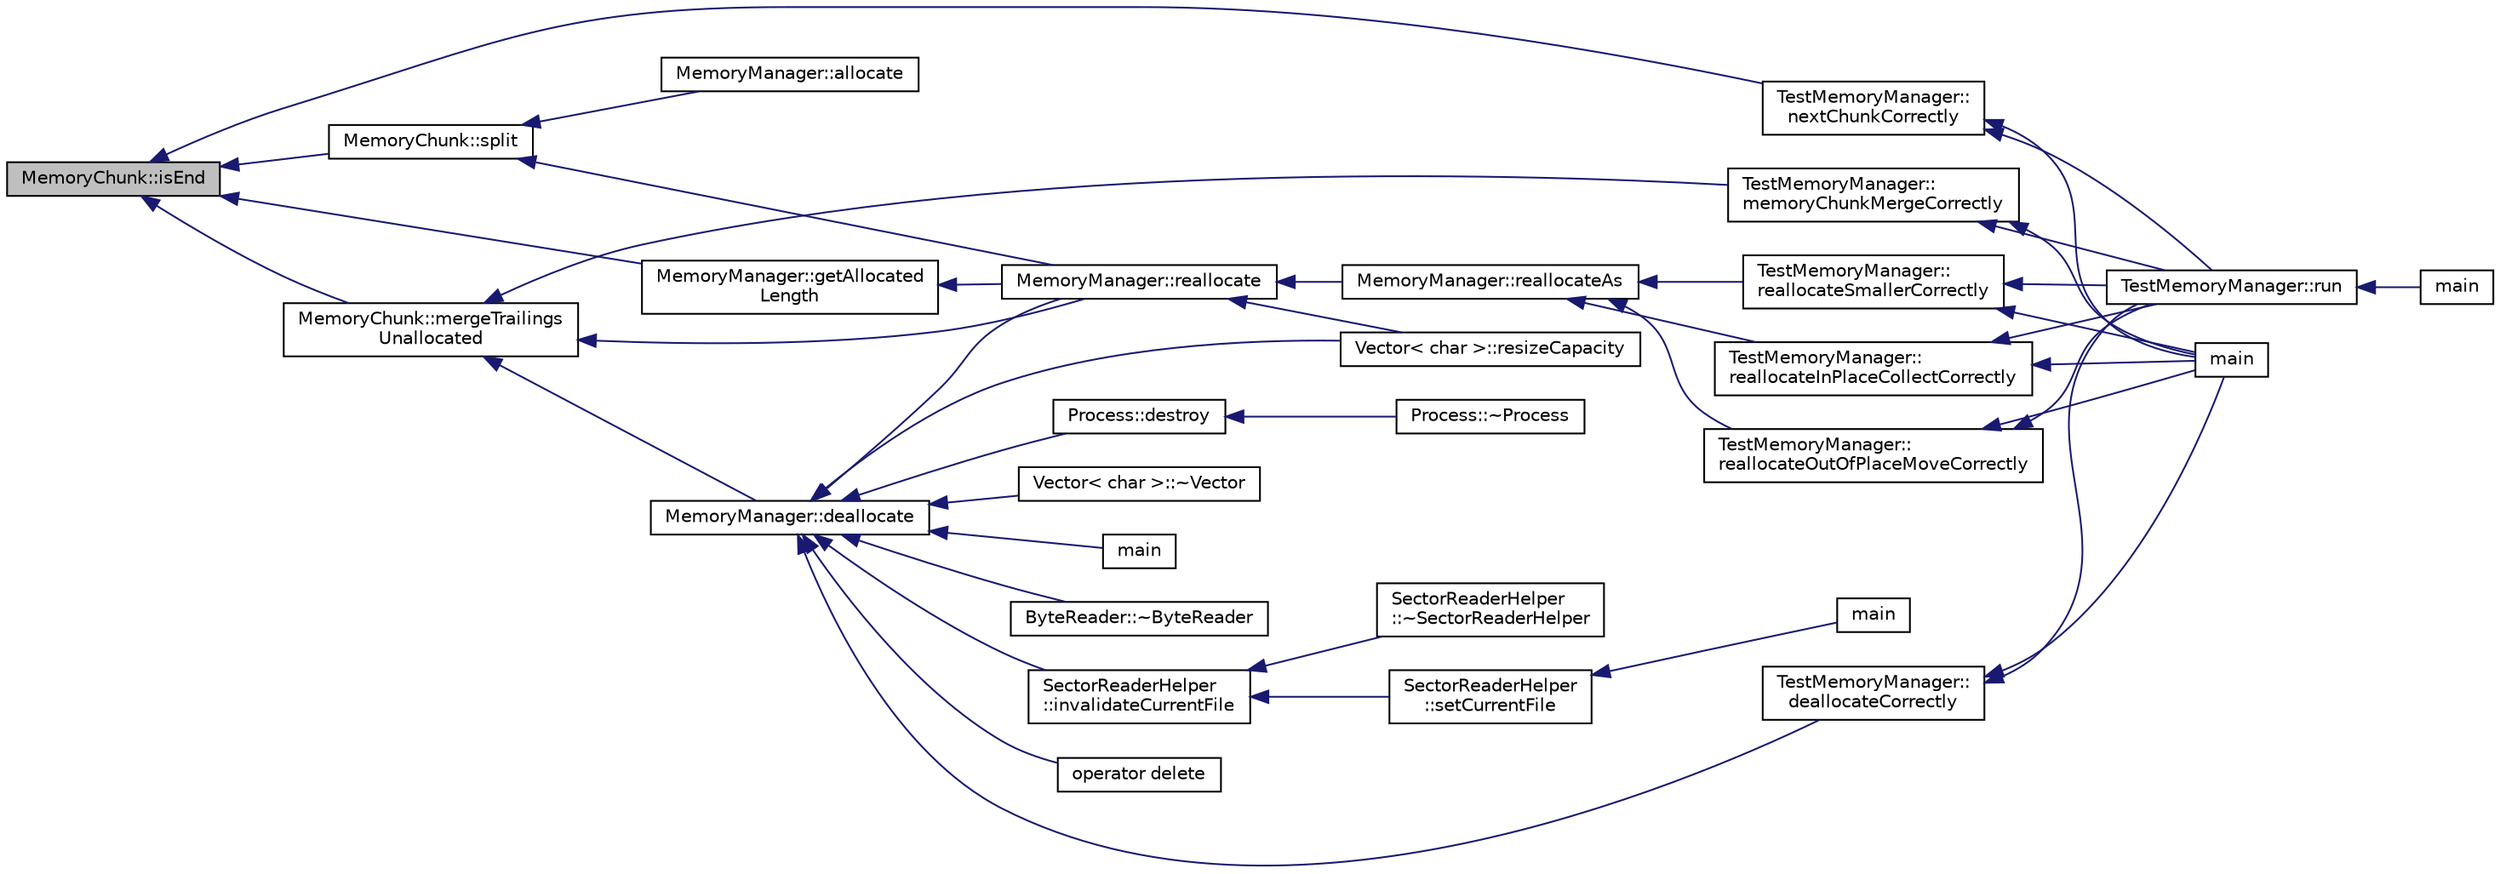 digraph "MemoryChunk::isEnd"
{
  edge [fontname="Helvetica",fontsize="10",labelfontname="Helvetica",labelfontsize="10"];
  node [fontname="Helvetica",fontsize="10",shape=record];
  rankdir="LR";
  Node160 [label="MemoryChunk::isEnd",height=0.2,width=0.4,color="black", fillcolor="grey75", style="filled", fontcolor="black"];
  Node160 -> Node161 [dir="back",color="midnightblue",fontsize="10",style="solid",fontname="Helvetica"];
  Node161 [label="MemoryChunk::split",height=0.2,width=0.4,color="black", fillcolor="white", style="filled",URL="$d4/d1d/class_memory_chunk.html#ae261e5561acf5a4e3c591b6b49e6a3bf"];
  Node161 -> Node162 [dir="back",color="midnightblue",fontsize="10",style="solid",fontname="Helvetica"];
  Node162 [label="MemoryManager::allocate",height=0.2,width=0.4,color="black", fillcolor="white", style="filled",URL="$d7/dff/class_memory_manager.html#a7a9a1ed8aa2df2885d4567eb7d18805a"];
  Node161 -> Node163 [dir="back",color="midnightblue",fontsize="10",style="solid",fontname="Helvetica"];
  Node163 [label="MemoryManager::reallocate",height=0.2,width=0.4,color="black", fillcolor="white", style="filled",URL="$d7/dff/class_memory_manager.html#a17da19580dc9a1c21d4d1a6ca6674f6b"];
  Node163 -> Node164 [dir="back",color="midnightblue",fontsize="10",style="solid",fontname="Helvetica"];
  Node164 [label="Vector\< char \>::resizeCapacity",height=0.2,width=0.4,color="black", fillcolor="white", style="filled",URL="$d5/db2/class_vector.html#a2200dde3c6beb2f84f3dbd0e6bb104f3"];
  Node163 -> Node165 [dir="back",color="midnightblue",fontsize="10",style="solid",fontname="Helvetica"];
  Node165 [label="MemoryManager::reallocateAs",height=0.2,width=0.4,color="black", fillcolor="white", style="filled",URL="$d7/dff/class_memory_manager.html#a8b00309605d94f159b1a9b4a1b63e15f"];
  Node165 -> Node166 [dir="back",color="midnightblue",fontsize="10",style="solid",fontname="Helvetica"];
  Node166 [label="TestMemoryManager::\lreallocateSmallerCorrectly",height=0.2,width=0.4,color="black", fillcolor="white", style="filled",URL="$de/d58/class_test_memory_manager.html#ab9473b249acedd81d0adbdacc5aafa51"];
  Node166 -> Node167 [dir="back",color="midnightblue",fontsize="10",style="solid",fontname="Helvetica"];
  Node167 [label="main",height=0.2,width=0.4,color="black", fillcolor="white", style="filled",URL="$d4/d12/zcu102_2crt0_8cpp.html#ae66f6b31b5ad750f1fe042a706a4e3d4"];
  Node166 -> Node168 [dir="back",color="midnightblue",fontsize="10",style="solid",fontname="Helvetica"];
  Node168 [label="TestMemoryManager::run",height=0.2,width=0.4,color="black", fillcolor="white", style="filled",URL="$de/d58/class_test_memory_manager.html#acd87b90b4159195484f49ac1aad0b839"];
  Node168 -> Node169 [dir="back",color="midnightblue",fontsize="10",style="solid",fontname="Helvetica"];
  Node169 [label="main",height=0.2,width=0.4,color="black", fillcolor="white", style="filled",URL="$d1/d40/main__debug___pid_manager_8cpp.html#ae66f6b31b5ad750f1fe042a706a4e3d4"];
  Node165 -> Node170 [dir="back",color="midnightblue",fontsize="10",style="solid",fontname="Helvetica"];
  Node170 [label="TestMemoryManager::\lreallocateInPlaceCollectCorrectly",height=0.2,width=0.4,color="black", fillcolor="white", style="filled",URL="$de/d58/class_test_memory_manager.html#a234bf5990122de78b826e431d3c79292"];
  Node170 -> Node167 [dir="back",color="midnightblue",fontsize="10",style="solid",fontname="Helvetica"];
  Node170 -> Node168 [dir="back",color="midnightblue",fontsize="10",style="solid",fontname="Helvetica"];
  Node165 -> Node171 [dir="back",color="midnightblue",fontsize="10",style="solid",fontname="Helvetica"];
  Node171 [label="TestMemoryManager::\lreallocateOutOfPlaceMoveCorrectly",height=0.2,width=0.4,color="black", fillcolor="white", style="filled",URL="$de/d58/class_test_memory_manager.html#aa4c425d3295118b3bcda6b968386a8d6"];
  Node171 -> Node167 [dir="back",color="midnightblue",fontsize="10",style="solid",fontname="Helvetica"];
  Node171 -> Node168 [dir="back",color="midnightblue",fontsize="10",style="solid",fontname="Helvetica"];
  Node160 -> Node172 [dir="back",color="midnightblue",fontsize="10",style="solid",fontname="Helvetica"];
  Node172 [label="MemoryChunk::mergeTrailings\lUnallocated",height=0.2,width=0.4,color="black", fillcolor="white", style="filled",URL="$d4/d1d/class_memory_chunk.html#aaa4324b78e79aaf3c4ec5062d0bddba4"];
  Node172 -> Node173 [dir="back",color="midnightblue",fontsize="10",style="solid",fontname="Helvetica"];
  Node173 [label="MemoryManager::deallocate",height=0.2,width=0.4,color="black", fillcolor="white", style="filled",URL="$d7/dff/class_memory_manager.html#a41a3c946c368918bdb6e4b441080fb8b"];
  Node173 -> Node174 [dir="back",color="midnightblue",fontsize="10",style="solid",fontname="Helvetica"];
  Node174 [label="Vector\< char \>::~Vector",height=0.2,width=0.4,color="black", fillcolor="white", style="filled",URL="$d5/db2/class_vector.html#afd524fac19e6d3d69db5198ffe2952b0"];
  Node173 -> Node164 [dir="back",color="midnightblue",fontsize="10",style="solid",fontname="Helvetica"];
  Node173 -> Node175 [dir="back",color="midnightblue",fontsize="10",style="solid",fontname="Helvetica"];
  Node175 [label="main",height=0.2,width=0.4,color="black", fillcolor="white", style="filled",URL="$db/db2/user__main__hello__kernel_8cpp.html#ae66f6b31b5ad750f1fe042a706a4e3d4"];
  Node173 -> Node176 [dir="back",color="midnightblue",fontsize="10",style="solid",fontname="Helvetica"];
  Node176 [label="ByteReader::~ByteReader",height=0.2,width=0.4,color="black", fillcolor="white", style="filled",URL="$d7/d5d/class_byte_reader.html#ab3c122f94d4e4ea822bfccac39e614ad"];
  Node173 -> Node177 [dir="back",color="midnightblue",fontsize="10",style="solid",fontname="Helvetica"];
  Node177 [label="SectorReaderHelper\l::invalidateCurrentFile",height=0.2,width=0.4,color="black", fillcolor="white", style="filled",URL="$d4/d91/class_sector_reader_helper.html#a9812ce5e4e9988850be23a64e8839997"];
  Node177 -> Node178 [dir="back",color="midnightblue",fontsize="10",style="solid",fontname="Helvetica"];
  Node178 [label="SectorReaderHelper\l::~SectorReaderHelper",height=0.2,width=0.4,color="black", fillcolor="white", style="filled",URL="$d4/d91/class_sector_reader_helper.html#a473f9dfa0e88e0e97de37dc7745cd314"];
  Node177 -> Node179 [dir="back",color="midnightblue",fontsize="10",style="solid",fontname="Helvetica"];
  Node179 [label="SectorReaderHelper\l::setCurrentFile",height=0.2,width=0.4,color="black", fillcolor="white", style="filled",URL="$d4/d91/class_sector_reader_helper.html#ad6db2d8c45476a18e8871d447ff42a3a"];
  Node179 -> Node180 [dir="back",color="midnightblue",fontsize="10",style="solid",fontname="Helvetica"];
  Node180 [label="main",height=0.2,width=0.4,color="black", fillcolor="white", style="filled",URL="$d2/d27/main__fat__test_8cpp.html#ae66f6b31b5ad750f1fe042a706a4e3d4"];
  Node173 -> Node163 [dir="back",color="midnightblue",fontsize="10",style="solid",fontname="Helvetica"];
  Node173 -> Node181 [dir="back",color="midnightblue",fontsize="10",style="solid",fontname="Helvetica"];
  Node181 [label="operator delete",height=0.2,width=0.4,color="black", fillcolor="white", style="filled",URL="$d1/d60/operator__delete_8cpp.html#a86107594327f3a001230df9802cd4422"];
  Node173 -> Node182 [dir="back",color="midnightblue",fontsize="10",style="solid",fontname="Helvetica"];
  Node182 [label="Process::destroy",height=0.2,width=0.4,color="black", fillcolor="white", style="filled",URL="$d1/d41/class_process.html#a9a33a79c6587f16670cb86e8bf058450"];
  Node182 -> Node183 [dir="back",color="midnightblue",fontsize="10",style="solid",fontname="Helvetica"];
  Node183 [label="Process::~Process",height=0.2,width=0.4,color="black", fillcolor="white", style="filled",URL="$d1/d41/class_process.html#a990776d181dbbde7ff8ac12713d814b3"];
  Node173 -> Node184 [dir="back",color="midnightblue",fontsize="10",style="solid",fontname="Helvetica"];
  Node184 [label="TestMemoryManager::\ldeallocateCorrectly",height=0.2,width=0.4,color="black", fillcolor="white", style="filled",URL="$de/d58/class_test_memory_manager.html#a0df022882a44e969830ab5d24b827dff"];
  Node184 -> Node167 [dir="back",color="midnightblue",fontsize="10",style="solid",fontname="Helvetica"];
  Node184 -> Node168 [dir="back",color="midnightblue",fontsize="10",style="solid",fontname="Helvetica"];
  Node172 -> Node163 [dir="back",color="midnightblue",fontsize="10",style="solid",fontname="Helvetica"];
  Node172 -> Node185 [dir="back",color="midnightblue",fontsize="10",style="solid",fontname="Helvetica"];
  Node185 [label="TestMemoryManager::\lmemoryChunkMergeCorrectly",height=0.2,width=0.4,color="black", fillcolor="white", style="filled",URL="$de/d58/class_test_memory_manager.html#a39f10451ea83116596e318cd89d6bfbf"];
  Node185 -> Node167 [dir="back",color="midnightblue",fontsize="10",style="solid",fontname="Helvetica"];
  Node185 -> Node168 [dir="back",color="midnightblue",fontsize="10",style="solid",fontname="Helvetica"];
  Node160 -> Node186 [dir="back",color="midnightblue",fontsize="10",style="solid",fontname="Helvetica"];
  Node186 [label="MemoryManager::getAllocated\lLength",height=0.2,width=0.4,color="black", fillcolor="white", style="filled",URL="$d7/dff/class_memory_manager.html#a6f9d398838761d0ad08090b40fffd863"];
  Node186 -> Node163 [dir="back",color="midnightblue",fontsize="10",style="solid",fontname="Helvetica"];
  Node160 -> Node187 [dir="back",color="midnightblue",fontsize="10",style="solid",fontname="Helvetica"];
  Node187 [label="TestMemoryManager::\lnextChunkCorrectly",height=0.2,width=0.4,color="black", fillcolor="white", style="filled",URL="$de/d58/class_test_memory_manager.html#a62654fd075a26f6944e9a45beebaae1f"];
  Node187 -> Node167 [dir="back",color="midnightblue",fontsize="10",style="solid",fontname="Helvetica"];
  Node187 -> Node168 [dir="back",color="midnightblue",fontsize="10",style="solid",fontname="Helvetica"];
}

